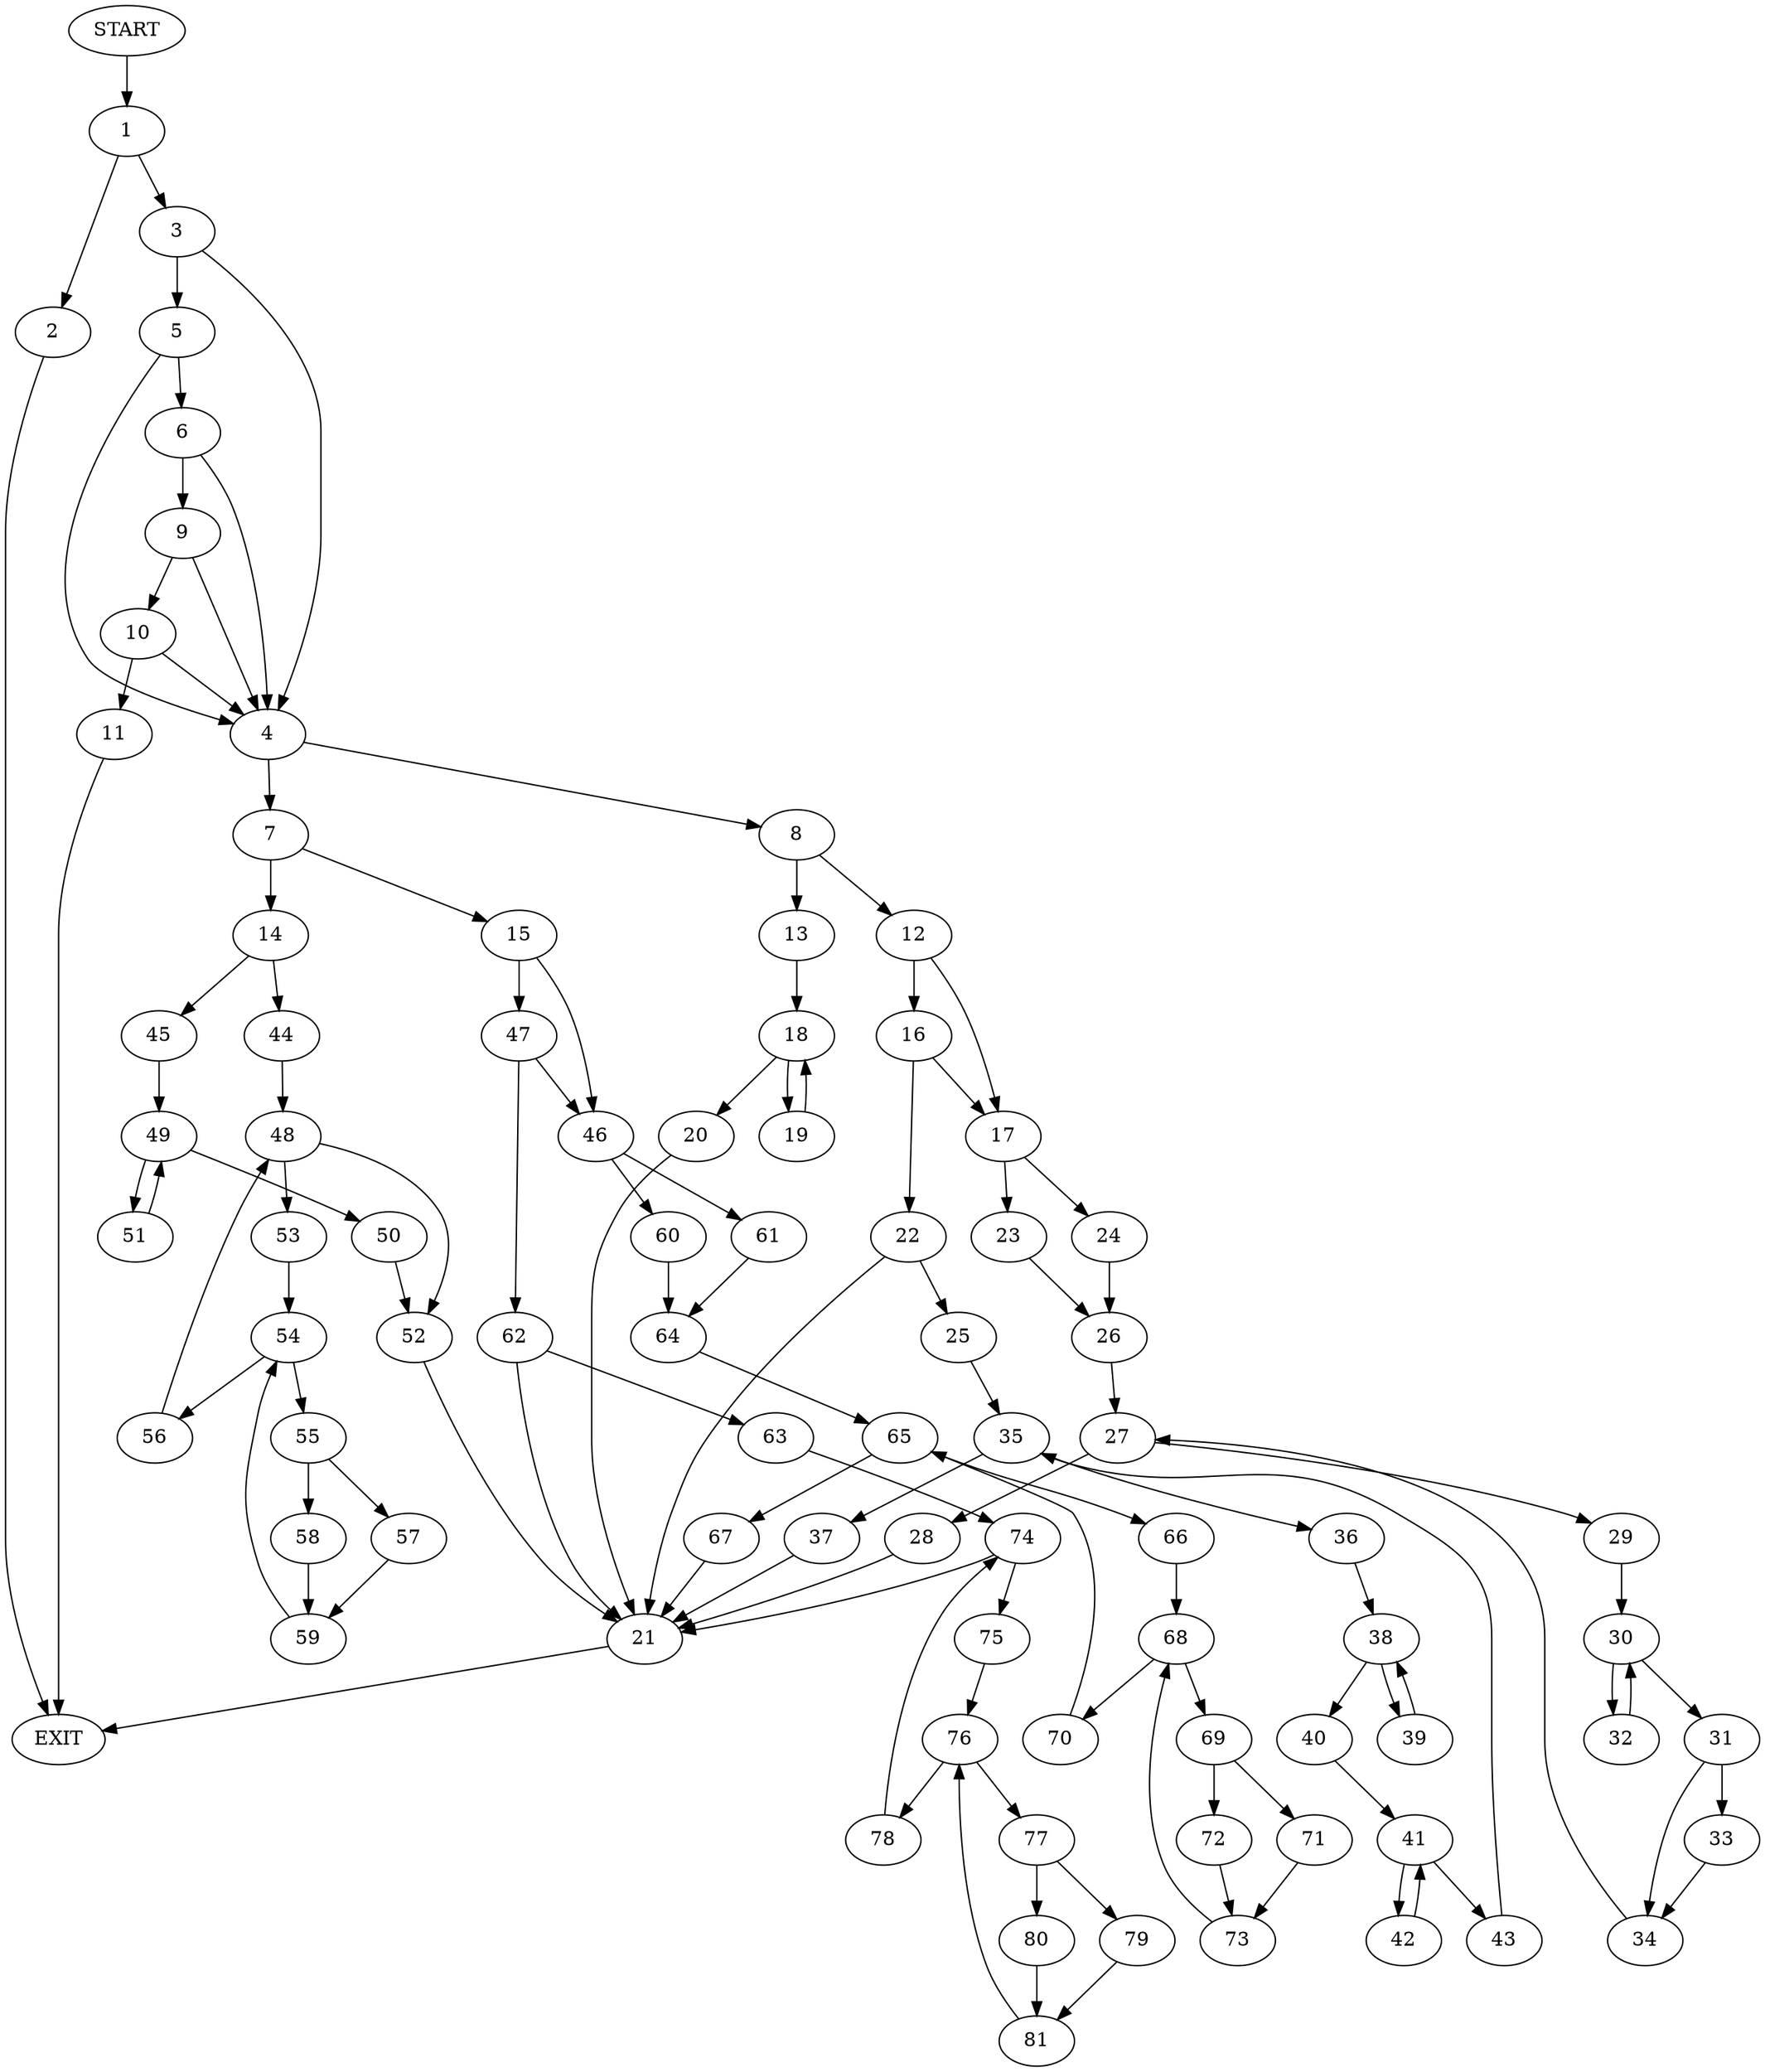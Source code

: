 digraph {
0 [label="START"]
82 [label="EXIT"]
0 -> 1
1 -> 2
1 -> 3
2 -> 82
3 -> 4
3 -> 5
5 -> 6
5 -> 4
4 -> 7
4 -> 8
6 -> 4
6 -> 9
9 -> 10
9 -> 4
10 -> 4
10 -> 11
11 -> 82
8 -> 12
8 -> 13
7 -> 14
7 -> 15
12 -> 16
12 -> 17
13 -> 18
18 -> 19
18 -> 20
19 -> 18
20 -> 21
21 -> 82
16 -> 17
16 -> 22
17 -> 23
17 -> 24
22 -> 21
22 -> 25
23 -> 26
24 -> 26
26 -> 27
27 -> 28
27 -> 29
28 -> 21
29 -> 30
30 -> 31
30 -> 32
32 -> 30
31 -> 33
31 -> 34
34 -> 27
33 -> 34
25 -> 35
35 -> 36
35 -> 37
37 -> 21
36 -> 38
38 -> 39
38 -> 40
39 -> 38
40 -> 41
41 -> 42
41 -> 43
43 -> 35
42 -> 41
14 -> 44
14 -> 45
15 -> 46
15 -> 47
44 -> 48
45 -> 49
49 -> 50
49 -> 51
50 -> 52
51 -> 49
52 -> 21
48 -> 52
48 -> 53
53 -> 54
54 -> 55
54 -> 56
56 -> 48
55 -> 57
55 -> 58
58 -> 59
57 -> 59
59 -> 54
46 -> 60
46 -> 61
47 -> 46
47 -> 62
62 -> 21
62 -> 63
60 -> 64
61 -> 64
64 -> 65
65 -> 66
65 -> 67
66 -> 68
67 -> 21
68 -> 69
68 -> 70
69 -> 71
69 -> 72
70 -> 65
71 -> 73
72 -> 73
73 -> 68
63 -> 74
74 -> 21
74 -> 75
75 -> 76
76 -> 77
76 -> 78
78 -> 74
77 -> 79
77 -> 80
80 -> 81
79 -> 81
81 -> 76
}
